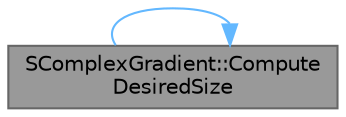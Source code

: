 digraph "SComplexGradient::ComputeDesiredSize"
{
 // INTERACTIVE_SVG=YES
 // LATEX_PDF_SIZE
  bgcolor="transparent";
  edge [fontname=Helvetica,fontsize=10,labelfontname=Helvetica,labelfontsize=10];
  node [fontname=Helvetica,fontsize=10,shape=box,height=0.2,width=0.4];
  rankdir="LR";
  Node1 [id="Node000001",label="SComplexGradient::Compute\lDesiredSize",height=0.2,width=0.4,color="gray40", fillcolor="grey60", style="filled", fontcolor="black",tooltip="Compute the ideal size necessary to display this widget."];
  Node1 -> Node1 [id="edge1_Node000001_Node000001",color="steelblue1",style="solid",tooltip=" "];
}
